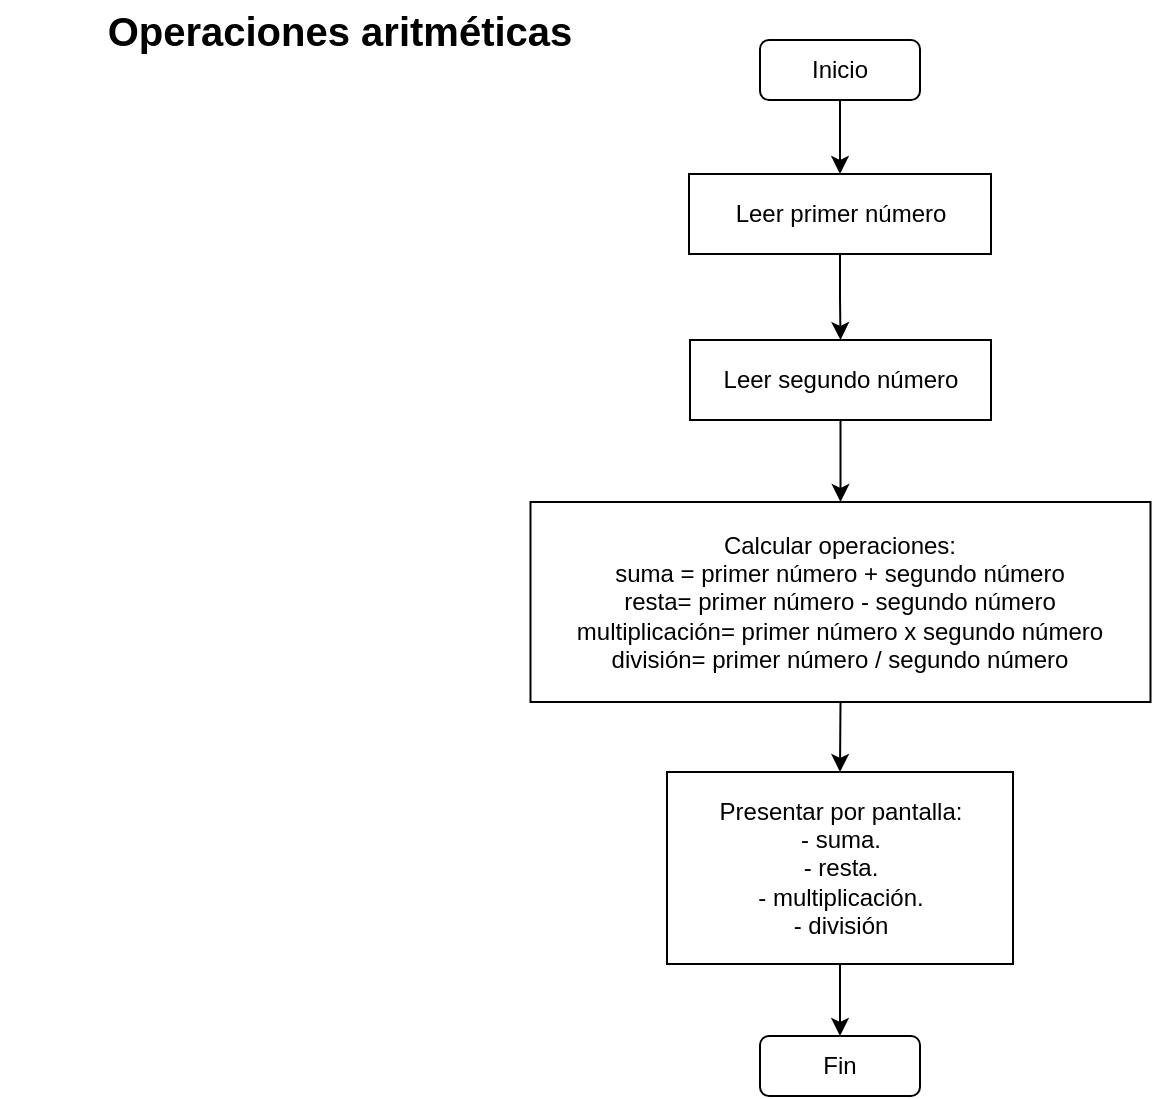 <mxfile version="28.0.7">
  <diagram name="Page-1" id="gamRS6MLA4fs2B-uqD5Q">
    <mxGraphModel grid="1" page="1" gridSize="10" guides="1" tooltips="1" connect="1" arrows="1" fold="1" pageScale="1" pageWidth="850" pageHeight="1100" math="0" shadow="0">
      <root>
        <mxCell id="0" />
        <mxCell id="1" parent="0" />
        <mxCell id="qD9gXsYjsShy9WRek7qx-5" style="edgeStyle=orthogonalEdgeStyle;rounded=0;orthogonalLoop=1;jettySize=auto;html=1;exitX=0.5;exitY=1;exitDx=0;exitDy=0;entryX=0.5;entryY=0;entryDx=0;entryDy=0;" edge="1" parent="1" source="sVo8eWBov2D_V9g_eI1e-1" target="qD9gXsYjsShy9WRek7qx-1">
          <mxGeometry relative="1" as="geometry" />
        </mxCell>
        <mxCell id="sVo8eWBov2D_V9g_eI1e-1" value="Inicio" style="rounded=1;whiteSpace=wrap;html=1;" vertex="1" parent="1">
          <mxGeometry x="420" y="40" width="80" height="30" as="geometry" />
        </mxCell>
        <mxCell id="sVo8eWBov2D_V9g_eI1e-14" value="&lt;font style=&quot;font-size: 20px;&quot;&gt;&lt;b&gt;Operaciones aritméticas&lt;/b&gt;&lt;/font&gt;" style="text;html=1;align=center;verticalAlign=middle;whiteSpace=wrap;rounded=0;" vertex="1" parent="1">
          <mxGeometry x="40" y="20" width="340" height="30" as="geometry" />
        </mxCell>
        <mxCell id="I5g4T-FfKX0s-sWPSXJS-8" style="edgeStyle=orthogonalEdgeStyle;rounded=0;orthogonalLoop=1;jettySize=auto;html=1;exitX=0.5;exitY=1;exitDx=0;exitDy=0;entryX=0.5;entryY=0;entryDx=0;entryDy=0;" edge="1" parent="1" source="qD9gXsYjsShy9WRek7qx-1" target="c4Z_fxULF_qdtMcInaCq-2">
          <mxGeometry relative="1" as="geometry">
            <mxPoint x="459" y="162" as="targetPoint" />
          </mxGeometry>
        </mxCell>
        <mxCell id="qD9gXsYjsShy9WRek7qx-1" value="Leer primer número" style="rounded=0;whiteSpace=wrap;html=1;" vertex="1" parent="1">
          <mxGeometry x="384.5" y="107" width="151" height="40" as="geometry" />
        </mxCell>
        <mxCell id="fhB60b2QltupWCeUgBXA-5" value="Fin" style="rounded=1;whiteSpace=wrap;html=1;" vertex="1" parent="1">
          <mxGeometry x="420" y="538" width="80" height="30" as="geometry" />
        </mxCell>
        <mxCell id="c4Z_fxULF_qdtMcInaCq-4" style="edgeStyle=orthogonalEdgeStyle;rounded=0;orthogonalLoop=1;jettySize=auto;html=1;exitX=0.5;exitY=1;exitDx=0;exitDy=0;entryX=0.5;entryY=0;entryDx=0;entryDy=0;" edge="1" parent="1" source="c4Z_fxULF_qdtMcInaCq-2" target="c4Z_fxULF_qdtMcInaCq-7">
          <mxGeometry relative="1" as="geometry">
            <mxPoint x="459.5" y="270" as="targetPoint" />
          </mxGeometry>
        </mxCell>
        <mxCell id="c4Z_fxULF_qdtMcInaCq-2" value="Leer segundo número" style="rounded=0;whiteSpace=wrap;html=1;" vertex="1" parent="1">
          <mxGeometry x="385" y="190" width="150.5" height="40" as="geometry" />
        </mxCell>
        <mxCell id="SRy28a0ryzNaFdhRhniv-2" style="edgeStyle=orthogonalEdgeStyle;rounded=0;orthogonalLoop=1;jettySize=auto;html=1;exitX=0.5;exitY=1;exitDx=0;exitDy=0;entryX=0.5;entryY=0;entryDx=0;entryDy=0;" edge="1" parent="1" source="c4Z_fxULF_qdtMcInaCq-6" target="fhB60b2QltupWCeUgBXA-5">
          <mxGeometry relative="1" as="geometry" />
        </mxCell>
        <mxCell id="c4Z_fxULF_qdtMcInaCq-6" value="Presentar por pantalla:&lt;div&gt;- suma.&lt;/div&gt;&lt;div&gt;- resta.&lt;/div&gt;&lt;div&gt;- multiplicación.&lt;/div&gt;&lt;div&gt;- división&lt;/div&gt;" style="rounded=0;whiteSpace=wrap;html=1;" vertex="1" parent="1">
          <mxGeometry x="373.5" y="406" width="173" height="96" as="geometry" />
        </mxCell>
        <mxCell id="c4Z_fxULF_qdtMcInaCq-9" style="edgeStyle=orthogonalEdgeStyle;rounded=0;orthogonalLoop=1;jettySize=auto;html=1;exitX=0.5;exitY=1;exitDx=0;exitDy=0;entryX=0.5;entryY=0;entryDx=0;entryDy=0;" edge="1" parent="1" source="c4Z_fxULF_qdtMcInaCq-7" target="c4Z_fxULF_qdtMcInaCq-6">
          <mxGeometry relative="1" as="geometry" />
        </mxCell>
        <mxCell id="c4Z_fxULF_qdtMcInaCq-7" value="&lt;div&gt;Calcular operaciones:&lt;/div&gt;suma = primer número + segundo número&lt;div&gt;resta= primer número - segundo número&lt;/div&gt;&lt;div&gt;multiplicación= primer número x segundo número&lt;/div&gt;&lt;div&gt;división= primer número / segundo número&lt;/div&gt;" style="rounded=0;whiteSpace=wrap;html=1;" vertex="1" parent="1">
          <mxGeometry x="305.25" y="271" width="310" height="100" as="geometry" />
        </mxCell>
      </root>
    </mxGraphModel>
  </diagram>
</mxfile>
